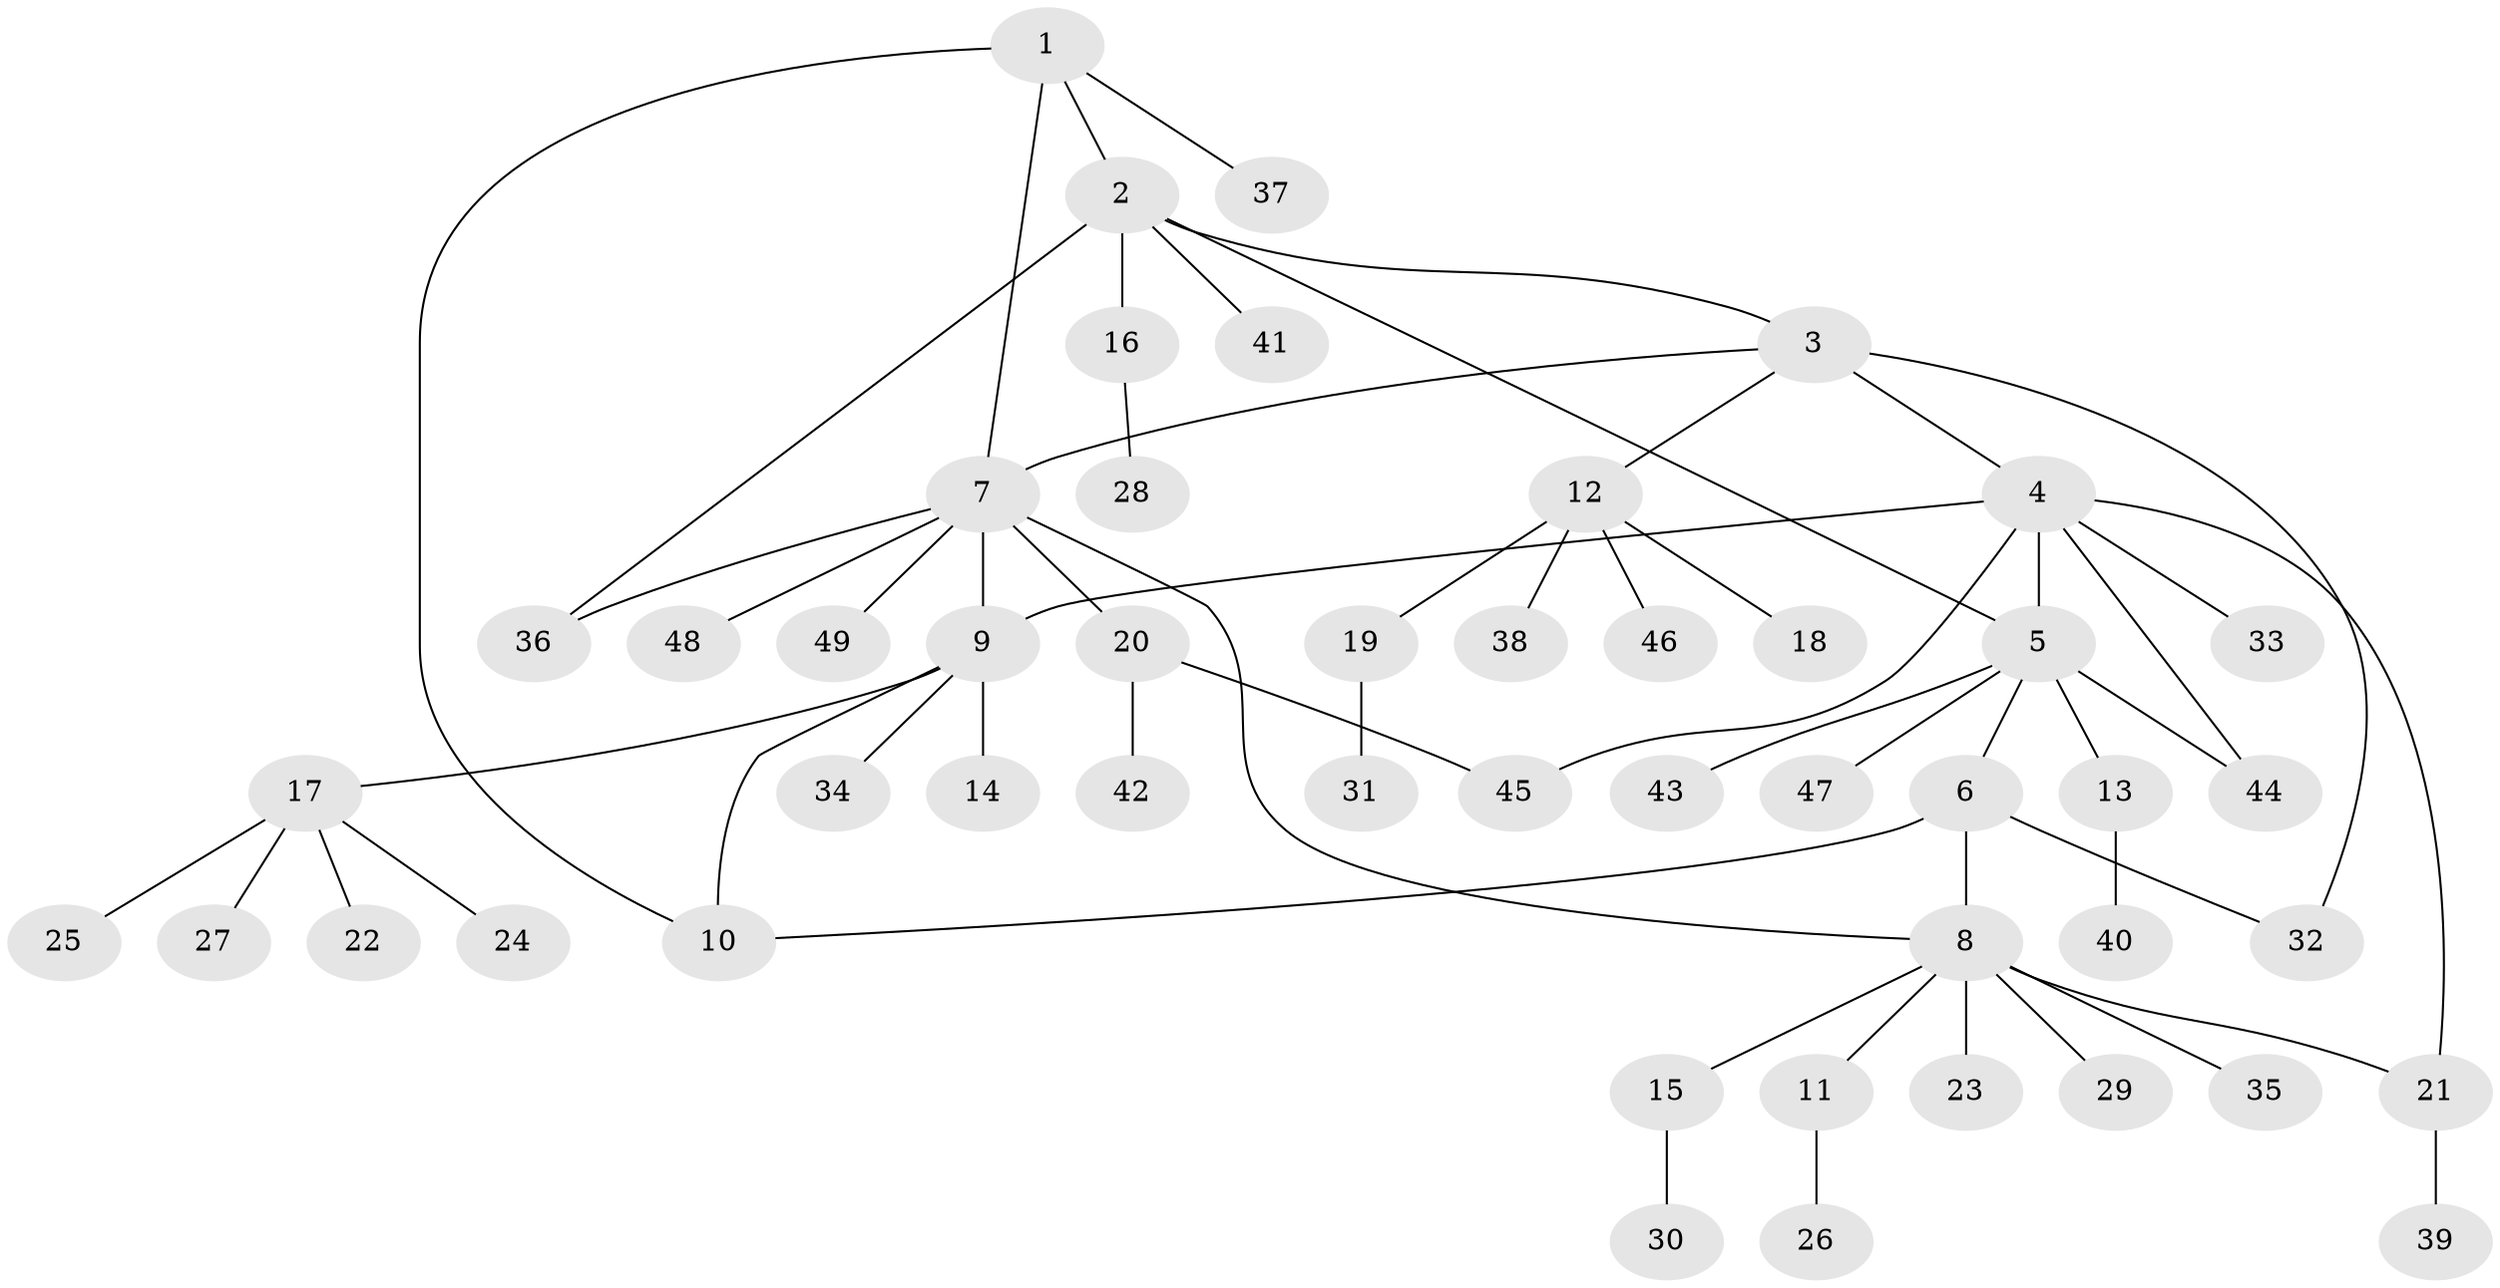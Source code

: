 // coarse degree distribution, {3: 0.03125, 5: 0.09375, 11: 0.03125, 7: 0.0625, 6: 0.03125, 1: 0.53125, 4: 0.0625, 2: 0.15625}
// Generated by graph-tools (version 1.1) at 2025/42/03/06/25 10:42:09]
// undirected, 49 vertices, 59 edges
graph export_dot {
graph [start="1"]
  node [color=gray90,style=filled];
  1;
  2;
  3;
  4;
  5;
  6;
  7;
  8;
  9;
  10;
  11;
  12;
  13;
  14;
  15;
  16;
  17;
  18;
  19;
  20;
  21;
  22;
  23;
  24;
  25;
  26;
  27;
  28;
  29;
  30;
  31;
  32;
  33;
  34;
  35;
  36;
  37;
  38;
  39;
  40;
  41;
  42;
  43;
  44;
  45;
  46;
  47;
  48;
  49;
  1 -- 2;
  1 -- 7;
  1 -- 10;
  1 -- 37;
  2 -- 3;
  2 -- 5;
  2 -- 16;
  2 -- 36;
  2 -- 41;
  3 -- 4;
  3 -- 7;
  3 -- 12;
  3 -- 32;
  4 -- 5;
  4 -- 9;
  4 -- 21;
  4 -- 33;
  4 -- 44;
  4 -- 45;
  5 -- 6;
  5 -- 13;
  5 -- 43;
  5 -- 44;
  5 -- 47;
  6 -- 8;
  6 -- 10;
  6 -- 32;
  7 -- 8;
  7 -- 9;
  7 -- 20;
  7 -- 36;
  7 -- 48;
  7 -- 49;
  8 -- 11;
  8 -- 15;
  8 -- 21;
  8 -- 23;
  8 -- 29;
  8 -- 35;
  9 -- 10;
  9 -- 14;
  9 -- 17;
  9 -- 34;
  11 -- 26;
  12 -- 18;
  12 -- 19;
  12 -- 38;
  12 -- 46;
  13 -- 40;
  15 -- 30;
  16 -- 28;
  17 -- 22;
  17 -- 24;
  17 -- 25;
  17 -- 27;
  19 -- 31;
  20 -- 42;
  20 -- 45;
  21 -- 39;
}
